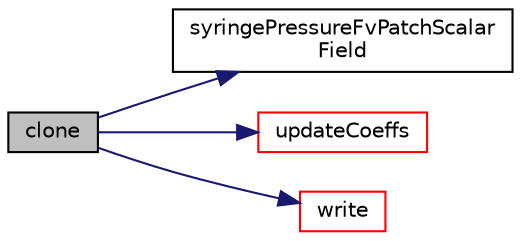 digraph "clone"
{
  bgcolor="transparent";
  edge [fontname="Helvetica",fontsize="10",labelfontname="Helvetica",labelfontsize="10"];
  node [fontname="Helvetica",fontsize="10",shape=record];
  rankdir="LR";
  Node24 [label="clone",height=0.2,width=0.4,color="black", fillcolor="grey75", style="filled", fontcolor="black"];
  Node24 -> Node25 [color="midnightblue",fontsize="10",style="solid",fontname="Helvetica"];
  Node25 [label="syringePressureFvPatchScalar\lField",height=0.2,width=0.4,color="black",URL="$a23089.html#a815600be7151ed02b4bd50c1a3304417",tooltip="Construct from patch and internal field. "];
  Node24 -> Node26 [color="midnightblue",fontsize="10",style="solid",fontname="Helvetica"];
  Node26 [label="updateCoeffs",height=0.2,width=0.4,color="red",URL="$a23089.html#a7e24eafac629d3733181cd942d4c902f",tooltip="Update the coefficients associated with the patch field. "];
  Node24 -> Node79 [color="midnightblue",fontsize="10",style="solid",fontname="Helvetica"];
  Node79 [label="write",height=0.2,width=0.4,color="red",URL="$a23089.html#a293fdfec8bdfbd5c3913ab4c9f3454ff",tooltip="Write. "];
}
